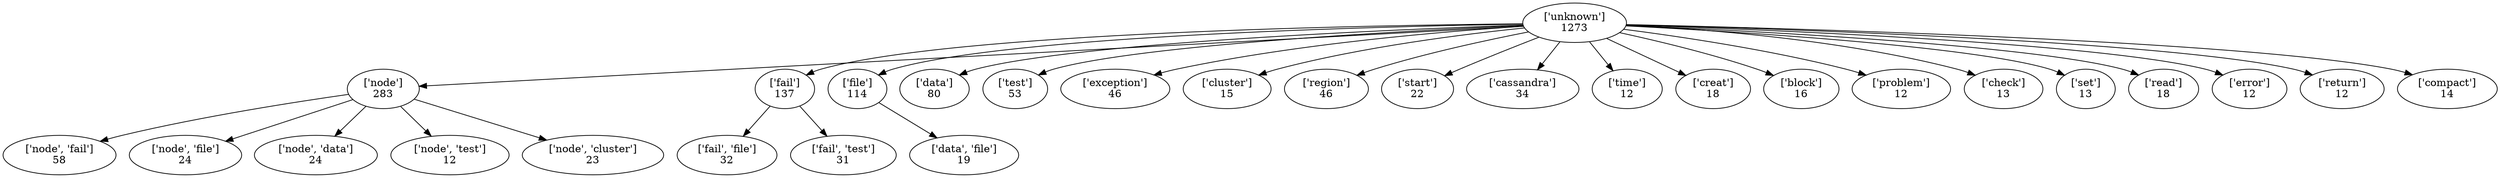 strict digraph  {
	"['unknown']
1273" -> "['node']
283";
	"['unknown']
1273" -> "['fail']
137";
	"['unknown']
1273" -> "['file']
114";
	"['unknown']
1273" -> "['data']
80";
	"['unknown']
1273" -> "['test']
53";
	"['unknown']
1273" -> "['exception']
46";
	"['unknown']
1273" -> "['cluster']
15";
	"['unknown']
1273" -> "['region']
46";
	"['unknown']
1273" -> "['start']
22";
	"['unknown']
1273" -> "['cassandra']
34";
	"['unknown']
1273" -> "['time']
12";
	"['unknown']
1273" -> "['creat']
18";
	"['unknown']
1273" -> "['block']
16";
	"['unknown']
1273" -> "['problem']
12";
	"['unknown']
1273" -> "['check']
13";
	"['unknown']
1273" -> "['set']
13";
	"['unknown']
1273" -> "['read']
18";
	"['unknown']
1273" -> "['error']
12";
	"['unknown']
1273" -> "['return']
12";
	"['unknown']
1273" -> "['compact']
14";
	"['node']
283" -> "['node', 'fail']
58";
	"['node']
283" -> "['node', 'file']
24";
	"['node']
283" -> "['node', 'data']
24";
	"['node']
283" -> "['node', 'test']
12";
	"['node']
283" -> "['node', 'cluster']
23";
	"['fail']
137" -> "['fail', 'file']
32";
	"['fail']
137" -> "['fail', 'test']
31";
	"['file']
114" -> "['data', 'file']
19";
}
